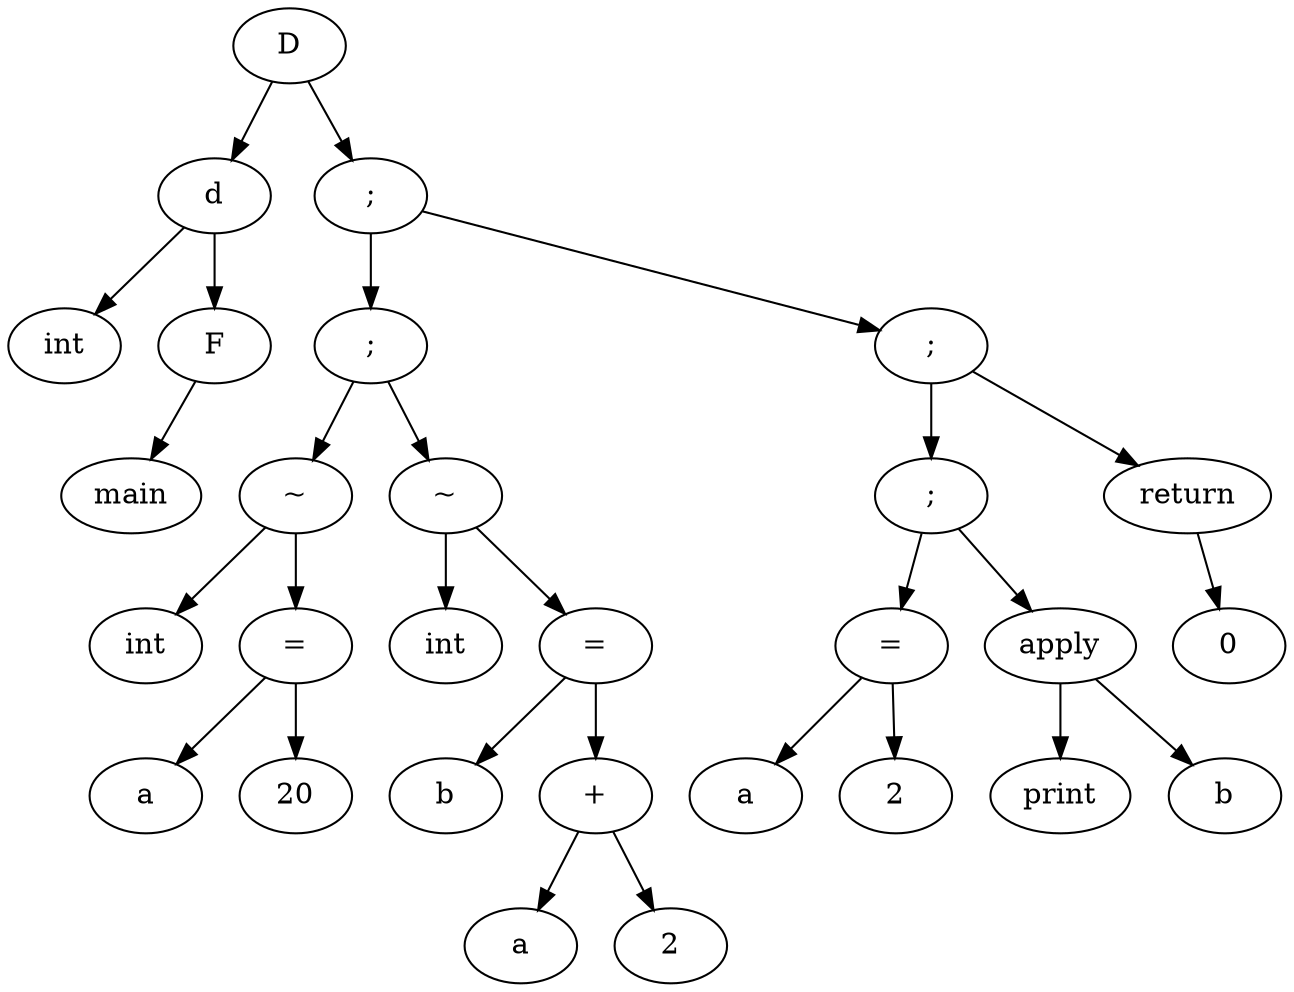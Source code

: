 // AST
digraph {
	139664235961704 [label=D]
	139664235961816 [label=d]
	139664236392120 [label=int]
	139664235961816 -> 139664236392120
	139664236390552 [label=F]
	139664235978992 [label=main]
	139664236390552 -> 139664235978992
	139664235961816 -> 139664236390552
	139664235961704 -> 139664235961816
	139664235979440 [label=";"]
	139664235554912 [label=";"]
	139664235554520 [label="~"]
	139664235554072 [label=int]
	139664235554520 -> 139664235554072
	139664235553736 [label="="]
	139664235554016 [label=a]
	139664235553736 -> 139664235554016
	139664235554184 [label=20]
	139664235553736 -> 139664235554184
	139664235554520 -> 139664235553736
	139664235554912 -> 139664235554520
	139664235554128 [label="~"]
	139664235554296 [label=int]
	139664235554128 -> 139664235554296
	139664235556760 [label="="]
	139664235556816 [label=b]
	139664235556760 -> 139664235556816
	139664235581736 [label="+"]
	139664235581848 [label=a]
	139664235581736 -> 139664235581848
	139664235582016 [label=2]
	139664235581736 -> 139664235582016
	139664235556760 -> 139664235581736
	139664235554128 -> 139664235556760
	139664235554912 -> 139664235554128
	139664235979440 -> 139664235554912
	139664235554576 [label=";"]
	139664235554632 [label=";"]
	139664235581512 [label="="]
	139664235582296 [label=a]
	139664235581512 -> 139664235582296
	139664235582464 [label=2]
	139664235581512 -> 139664235582464
	139664235554632 -> 139664235581512
	139664235582352 [label=apply]
	139664235582632 [label=print]
	139664235582352 -> 139664235582632
	139664235582800 [label=b]
	139664235582352 -> 139664235582800
	139664235554632 -> 139664235582352
	139664235554576 -> 139664235554632
	139664235554800 [label=return]
	139664235582856 [label=0]
	139664235554800 -> 139664235582856
	139664235554576 -> 139664235554800
	139664235979440 -> 139664235554576
	139664235961704 -> 139664235979440
}
